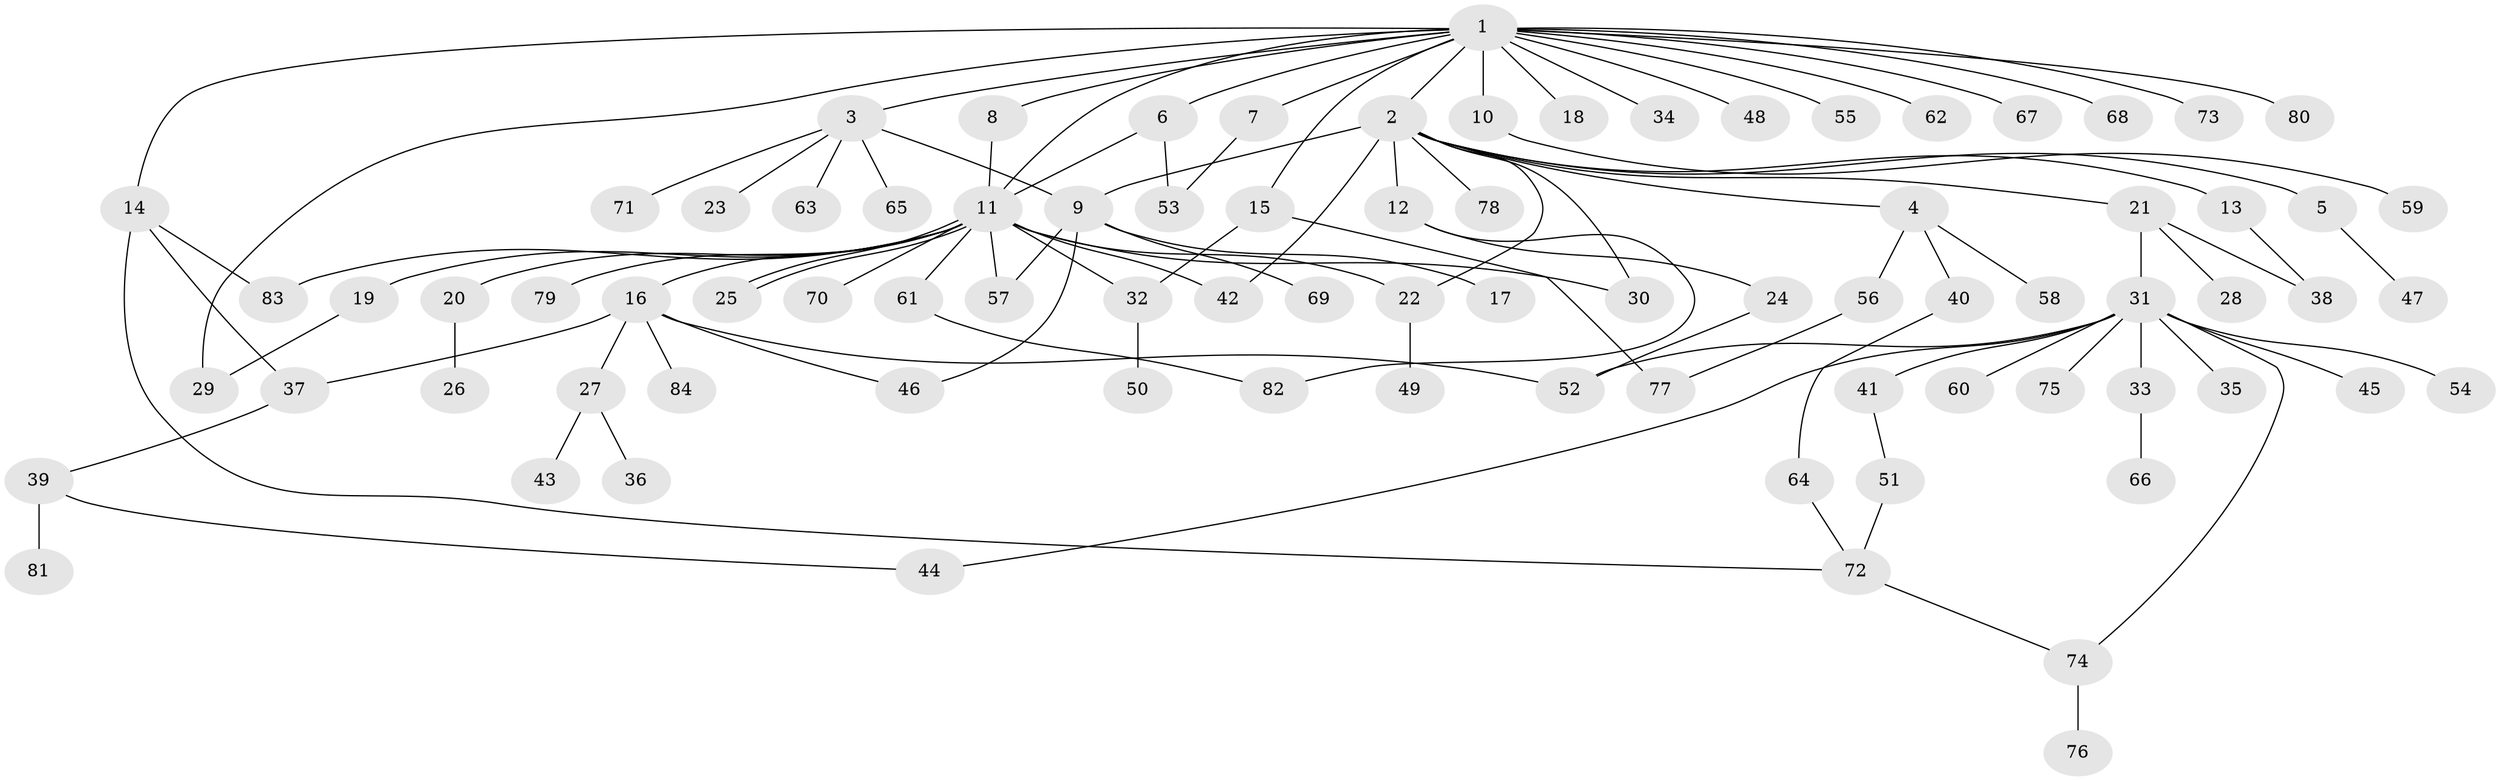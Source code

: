 // Generated by graph-tools (version 1.1) at 2025/11/02/27/25 16:11:09]
// undirected, 84 vertices, 106 edges
graph export_dot {
graph [start="1"]
  node [color=gray90,style=filled];
  1;
  2;
  3;
  4;
  5;
  6;
  7;
  8;
  9;
  10;
  11;
  12;
  13;
  14;
  15;
  16;
  17;
  18;
  19;
  20;
  21;
  22;
  23;
  24;
  25;
  26;
  27;
  28;
  29;
  30;
  31;
  32;
  33;
  34;
  35;
  36;
  37;
  38;
  39;
  40;
  41;
  42;
  43;
  44;
  45;
  46;
  47;
  48;
  49;
  50;
  51;
  52;
  53;
  54;
  55;
  56;
  57;
  58;
  59;
  60;
  61;
  62;
  63;
  64;
  65;
  66;
  67;
  68;
  69;
  70;
  71;
  72;
  73;
  74;
  75;
  76;
  77;
  78;
  79;
  80;
  81;
  82;
  83;
  84;
  1 -- 2;
  1 -- 3;
  1 -- 6;
  1 -- 7;
  1 -- 8;
  1 -- 10;
  1 -- 11;
  1 -- 14;
  1 -- 15;
  1 -- 18;
  1 -- 29;
  1 -- 34;
  1 -- 48;
  1 -- 55;
  1 -- 62;
  1 -- 67;
  1 -- 68;
  1 -- 73;
  1 -- 80;
  2 -- 4;
  2 -- 5;
  2 -- 9;
  2 -- 12;
  2 -- 13;
  2 -- 21;
  2 -- 22;
  2 -- 30;
  2 -- 42;
  2 -- 78;
  3 -- 9;
  3 -- 23;
  3 -- 63;
  3 -- 65;
  3 -- 71;
  4 -- 40;
  4 -- 56;
  4 -- 58;
  5 -- 47;
  6 -- 11;
  6 -- 53;
  7 -- 53;
  8 -- 11;
  9 -- 17;
  9 -- 46;
  9 -- 57;
  9 -- 69;
  10 -- 59;
  11 -- 16;
  11 -- 19;
  11 -- 20;
  11 -- 22;
  11 -- 25;
  11 -- 25;
  11 -- 30;
  11 -- 32;
  11 -- 42;
  11 -- 57;
  11 -- 61;
  11 -- 70;
  11 -- 79;
  11 -- 83;
  12 -- 24;
  12 -- 82;
  13 -- 38;
  14 -- 37;
  14 -- 72;
  14 -- 83;
  15 -- 32;
  15 -- 77;
  16 -- 27;
  16 -- 37;
  16 -- 46;
  16 -- 52;
  16 -- 84;
  19 -- 29;
  20 -- 26;
  21 -- 28;
  21 -- 31;
  21 -- 38;
  22 -- 49;
  24 -- 52;
  27 -- 36;
  27 -- 43;
  31 -- 33;
  31 -- 35;
  31 -- 41;
  31 -- 44;
  31 -- 45;
  31 -- 52;
  31 -- 54;
  31 -- 60;
  31 -- 74;
  31 -- 75;
  32 -- 50;
  33 -- 66;
  37 -- 39;
  39 -- 44;
  39 -- 81;
  40 -- 64;
  41 -- 51;
  51 -- 72;
  56 -- 77;
  61 -- 82;
  64 -- 72;
  72 -- 74;
  74 -- 76;
}
